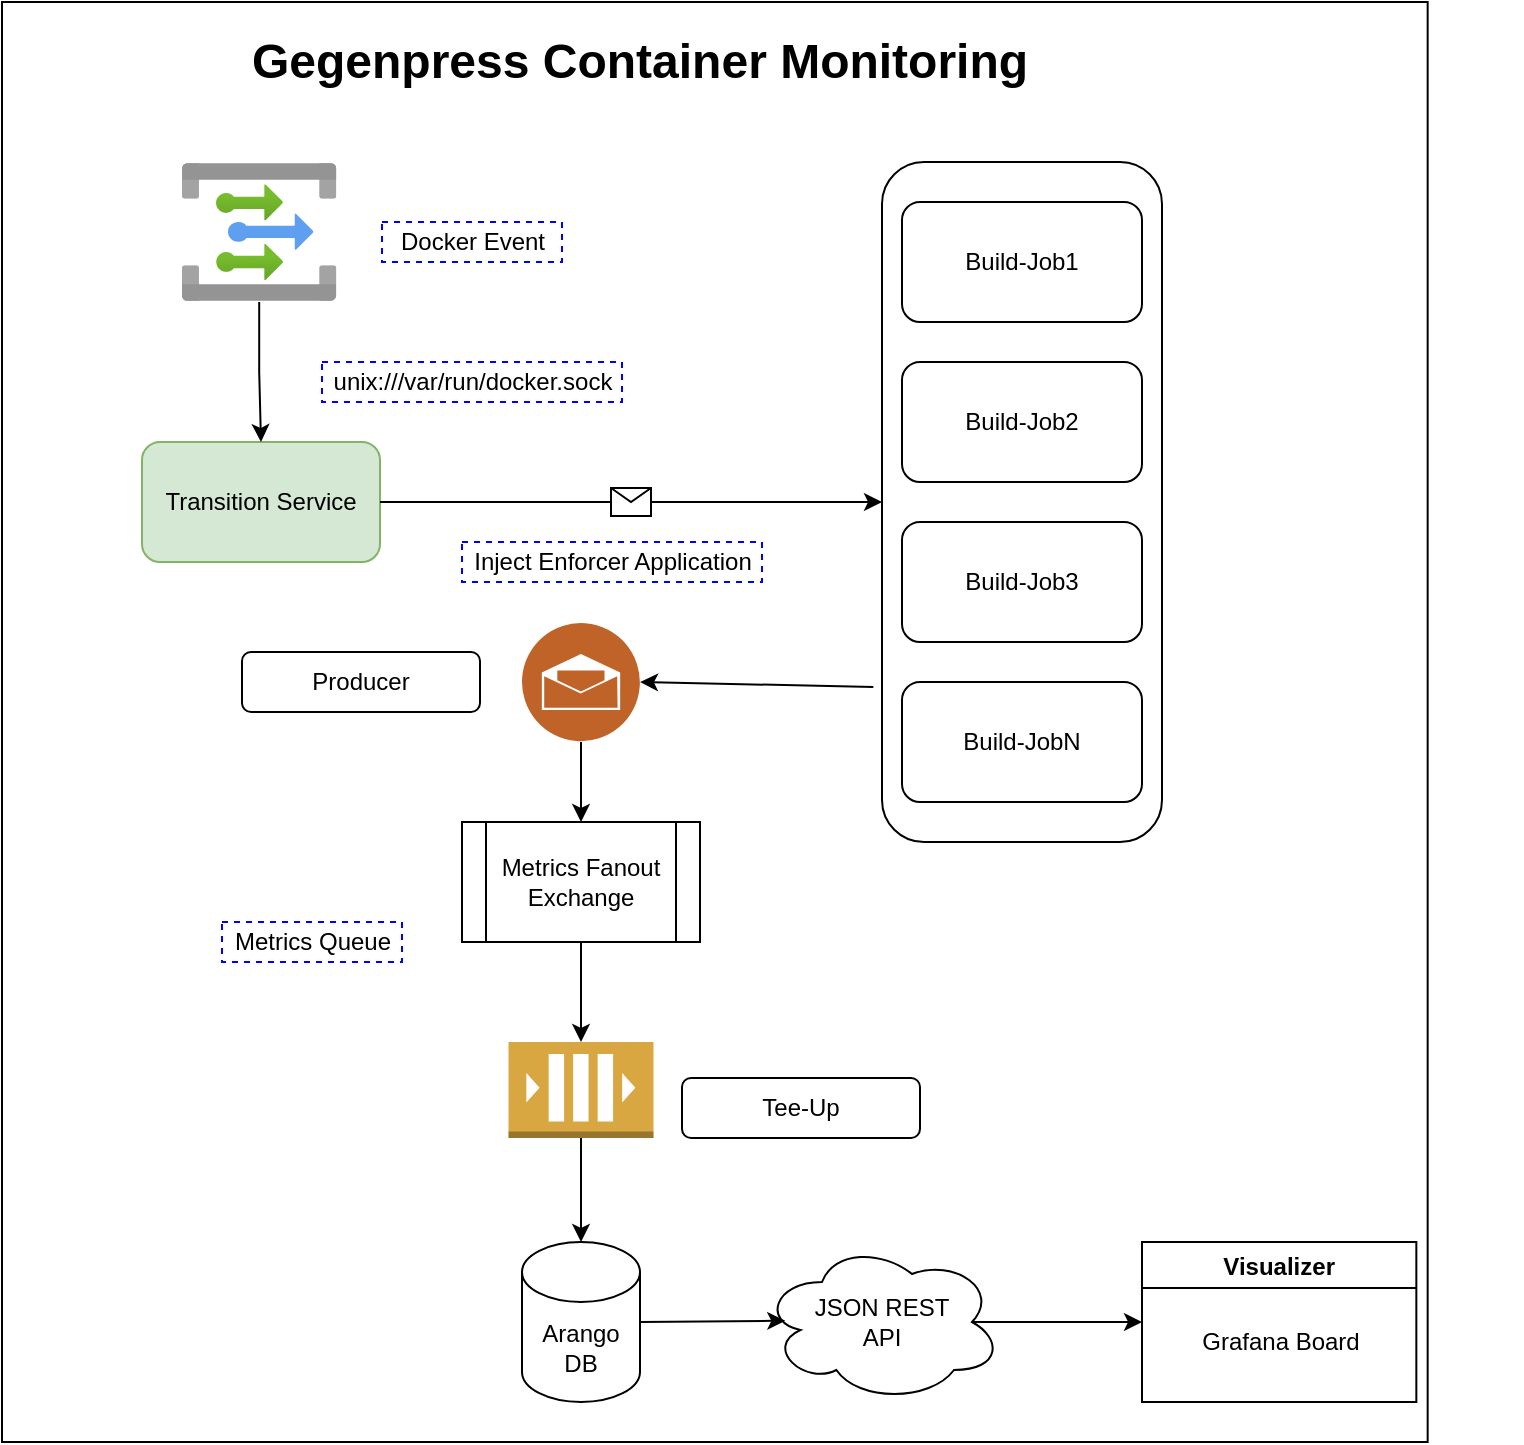 <mxfile version="15.9.6" type="github">
  <diagram id="9DmpfjTB166cyUvd4m0v" name="Page-1">
    <mxGraphModel dx="1038" dy="547" grid="1" gridSize="10" guides="1" tooltips="1" connect="1" arrows="1" fold="1" page="1" pageScale="1" pageWidth="850" pageHeight="1100" math="0" shadow="0">
      <root>
        <mxCell id="0" />
        <mxCell id="1" parent="0" />
        <mxCell id="-0e6Z3VevnkznhJ8oJV0-17" value="" style="group" vertex="1" connectable="0" parent="1">
          <mxGeometry x="127.17" y="30" width="712.83" height="720" as="geometry" />
        </mxCell>
        <mxCell id="-0e6Z3VevnkznhJ8oJV0-16" value="" style="rounded=0;whiteSpace=wrap;html=1;" vertex="1" parent="-0e6Z3VevnkznhJ8oJV0-17">
          <mxGeometry x="-47.17" width="712.83" height="720" as="geometry" />
        </mxCell>
        <mxCell id="-0e6Z3VevnkznhJ8oJV0-5" value="" style="rounded=1;whiteSpace=wrap;html=1;" vertex="1" parent="-0e6Z3VevnkznhJ8oJV0-17">
          <mxGeometry x="392.83" y="80" width="140" height="340" as="geometry" />
        </mxCell>
        <mxCell id="QFQ8GBK3NfVe9Rvw92Bh-1" value="Arango DB" style="shape=cylinder3;whiteSpace=wrap;html=1;boundedLbl=1;backgroundOutline=1;size=15;" parent="-0e6Z3VevnkznhJ8oJV0-17" vertex="1">
          <mxGeometry x="212.83" y="620" width="59" height="80" as="geometry" />
        </mxCell>
        <mxCell id="QFQ8GBK3NfVe9Rvw92Bh-2" value="Build-Job2" style="rounded=1;whiteSpace=wrap;html=1;" parent="-0e6Z3VevnkznhJ8oJV0-17" vertex="1">
          <mxGeometry x="402.83" y="180" width="120" height="60" as="geometry" />
        </mxCell>
        <mxCell id="QFQ8GBK3NfVe9Rvw92Bh-4" value="Build-Job1" style="rounded=1;whiteSpace=wrap;html=1;" parent="-0e6Z3VevnkznhJ8oJV0-17" vertex="1">
          <mxGeometry x="402.83" y="100" width="120" height="60" as="geometry" />
        </mxCell>
        <mxCell id="QFQ8GBK3NfVe9Rvw92Bh-6" value="Build-JobN" style="rounded=1;whiteSpace=wrap;html=1;" parent="-0e6Z3VevnkznhJ8oJV0-17" vertex="1">
          <mxGeometry x="402.83" y="340" width="120" height="60" as="geometry" />
        </mxCell>
        <mxCell id="QFQ8GBK3NfVe9Rvw92Bh-12" value="Visualizer" style="swimlane;startSize=23;" parent="-0e6Z3VevnkznhJ8oJV0-17" vertex="1">
          <mxGeometry x="522.83" y="620" width="137.17" height="80" as="geometry" />
        </mxCell>
        <mxCell id="mKVJlOvaHkuobYISGwKr-1" value="Transition Service" style="rounded=1;whiteSpace=wrap;html=1;fillColor=#d5e8d4;strokeColor=#82b366;" parent="-0e6Z3VevnkznhJ8oJV0-17" vertex="1">
          <mxGeometry x="22.83" y="220" width="119" height="60" as="geometry" />
        </mxCell>
        <mxCell id="mKVJlOvaHkuobYISGwKr-7" value="Inject Enforcer Application" style="text;html=1;align=center;verticalAlign=middle;resizable=0;points=[];autosize=1;strokeColor=#0000FF;fillColor=none;dashed=1;" parent="-0e6Z3VevnkznhJ8oJV0-17" vertex="1">
          <mxGeometry x="182.83" y="270" width="150" height="20" as="geometry" />
        </mxCell>
        <mxCell id="mKVJlOvaHkuobYISGwKr-9" style="edgeStyle=orthogonalEdgeStyle;rounded=0;orthogonalLoop=1;jettySize=auto;html=1;entryX=0.5;entryY=0;entryDx=0;entryDy=0;" parent="-0e6Z3VevnkznhJ8oJV0-17" source="mKVJlOvaHkuobYISGwKr-8" target="mKVJlOvaHkuobYISGwKr-1" edge="1">
          <mxGeometry relative="1" as="geometry" />
        </mxCell>
        <mxCell id="mKVJlOvaHkuobYISGwKr-8" value="" style="aspect=fixed;html=1;points=[];align=center;image;fontSize=12;image=img/lib/azure2/integration/Event_Grid_Topics.svg;dashed=1;strokeColor=#0000FF;" parent="-0e6Z3VevnkznhJ8oJV0-17" vertex="1">
          <mxGeometry x="42.83" y="80" width="77.17" height="70" as="geometry" />
        </mxCell>
        <mxCell id="mKVJlOvaHkuobYISGwKr-10" value="Docker Event" style="text;html=1;align=center;verticalAlign=middle;resizable=0;points=[];autosize=1;strokeColor=#0000FF;fillColor=none;dashed=1;" parent="-0e6Z3VevnkznhJ8oJV0-17" vertex="1">
          <mxGeometry x="142.83" y="110" width="90" height="20" as="geometry" />
        </mxCell>
        <mxCell id="mKVJlOvaHkuobYISGwKr-11" value="unix:///var/run/docker.sock" style="text;html=1;align=center;verticalAlign=middle;resizable=0;points=[];autosize=1;strokeColor=#0000FF;fillColor=none;dashed=1;" parent="-0e6Z3VevnkznhJ8oJV0-17" vertex="1">
          <mxGeometry x="112.83" y="180" width="150" height="20" as="geometry" />
        </mxCell>
        <mxCell id="mKVJlOvaHkuobYISGwKr-12" value="" style="aspect=fixed;perimeter=ellipsePerimeter;html=1;align=center;shadow=0;dashed=0;fontColor=#4277BB;labelBackgroundColor=#ffffff;fontSize=12;spacingTop=3;image;image=img/lib/ibm/social/messaging.svg;strokeColor=#0000FF;" parent="-0e6Z3VevnkznhJ8oJV0-17" vertex="1">
          <mxGeometry x="212.83" y="310" width="59" height="60" as="geometry" />
        </mxCell>
        <mxCell id="mKVJlOvaHkuobYISGwKr-17" value="Producer" style="rounded=1;whiteSpace=wrap;html=1;strokeColor=#000000;" parent="-0e6Z3VevnkznhJ8oJV0-17" vertex="1">
          <mxGeometry x="72.83" y="325" width="119" height="30" as="geometry" />
        </mxCell>
        <mxCell id="mKVJlOvaHkuobYISGwKr-19" value="Metrics Fanout Exchange" style="shape=process;whiteSpace=wrap;html=1;backgroundOutline=1;strokeColor=#000000;" parent="-0e6Z3VevnkznhJ8oJV0-17" vertex="1">
          <mxGeometry x="182.83" y="410" width="119" height="60" as="geometry" />
        </mxCell>
        <mxCell id="mKVJlOvaHkuobYISGwKr-21" style="edgeStyle=orthogonalEdgeStyle;rounded=0;orthogonalLoop=1;jettySize=auto;html=1;exitX=0.5;exitY=1;exitDx=0;exitDy=0;" parent="-0e6Z3VevnkznhJ8oJV0-17" source="mKVJlOvaHkuobYISGwKr-19" target="mKVJlOvaHkuobYISGwKr-19" edge="1">
          <mxGeometry relative="1" as="geometry" />
        </mxCell>
        <mxCell id="mKVJlOvaHkuobYISGwKr-22" value="" style="endArrow=classic;html=1;rounded=0;exitX=0.5;exitY=1;exitDx=0;exitDy=0;entryX=0.5;entryY=0;entryDx=0;entryDy=0;entryPerimeter=0;" parent="-0e6Z3VevnkznhJ8oJV0-17" source="mKVJlOvaHkuobYISGwKr-19" target="mKVJlOvaHkuobYISGwKr-23" edge="1">
          <mxGeometry width="50" height="50" relative="1" as="geometry">
            <mxPoint x="282.83" y="630" as="sourcePoint" />
            <mxPoint x="262.83" y="650" as="targetPoint" />
          </mxGeometry>
        </mxCell>
        <mxCell id="mKVJlOvaHkuobYISGwKr-25" style="edgeStyle=orthogonalEdgeStyle;rounded=0;orthogonalLoop=1;jettySize=auto;html=1;exitX=0.5;exitY=1;exitDx=0;exitDy=0;exitPerimeter=0;" parent="-0e6Z3VevnkznhJ8oJV0-17" source="mKVJlOvaHkuobYISGwKr-23" target="QFQ8GBK3NfVe9Rvw92Bh-1" edge="1">
          <mxGeometry relative="1" as="geometry" />
        </mxCell>
        <mxCell id="mKVJlOvaHkuobYISGwKr-23" value="" style="outlineConnect=0;dashed=0;verticalLabelPosition=bottom;verticalAlign=top;align=center;html=1;shape=mxgraph.aws3.queue;fillColor=#D9A741;gradientColor=none;strokeColor=#000000;" parent="-0e6Z3VevnkznhJ8oJV0-17" vertex="1">
          <mxGeometry x="206.08" y="520" width="72.5" height="48" as="geometry" />
        </mxCell>
        <mxCell id="mKVJlOvaHkuobYISGwKr-24" value="Metrics Queue" style="text;html=1;align=center;verticalAlign=middle;resizable=0;points=[];autosize=1;strokeColor=#0000FF;fillColor=none;dashed=1;" parent="-0e6Z3VevnkznhJ8oJV0-17" vertex="1">
          <mxGeometry x="62.83" y="460" width="90" height="20" as="geometry" />
        </mxCell>
        <mxCell id="mKVJlOvaHkuobYISGwKr-27" value="Tee-Up" style="rounded=1;whiteSpace=wrap;html=1;strokeColor=#000000;" parent="-0e6Z3VevnkznhJ8oJV0-17" vertex="1">
          <mxGeometry x="292.83" y="538" width="119" height="30" as="geometry" />
        </mxCell>
        <mxCell id="QFQ8GBK3NfVe9Rvw92Bh-5" value="Build-Job3" style="rounded=1;whiteSpace=wrap;html=1;" parent="-0e6Z3VevnkznhJ8oJV0-17" vertex="1">
          <mxGeometry x="402.83" y="260" width="120" height="60" as="geometry" />
        </mxCell>
        <mxCell id="-0e6Z3VevnkznhJ8oJV0-2" value="" style="endArrow=classic;html=1;rounded=0;exitX=1;exitY=0.5;exitDx=0;exitDy=0;entryX=0;entryY=0.5;entryDx=0;entryDy=0;" edge="1" parent="-0e6Z3VevnkznhJ8oJV0-17" source="mKVJlOvaHkuobYISGwKr-1" target="-0e6Z3VevnkznhJ8oJV0-5">
          <mxGeometry relative="1" as="geometry">
            <mxPoint x="242.83" y="270" as="sourcePoint" />
            <mxPoint x="342.83" y="270" as="targetPoint" />
          </mxGeometry>
        </mxCell>
        <mxCell id="-0e6Z3VevnkznhJ8oJV0-3" value="" style="shape=message;html=1;outlineConnect=0;" vertex="1" parent="-0e6Z3VevnkznhJ8oJV0-2">
          <mxGeometry width="20" height="14" relative="1" as="geometry">
            <mxPoint x="-10" y="-7" as="offset" />
          </mxGeometry>
        </mxCell>
        <mxCell id="mKVJlOvaHkuobYISGwKr-20" style="edgeStyle=orthogonalEdgeStyle;rounded=0;orthogonalLoop=1;jettySize=auto;html=1;exitX=0.5;exitY=1;exitDx=0;exitDy=0;entryX=0.5;entryY=0;entryDx=0;entryDy=0;" parent="-0e6Z3VevnkznhJ8oJV0-17" source="mKVJlOvaHkuobYISGwKr-12" target="mKVJlOvaHkuobYISGwKr-19" edge="1">
          <mxGeometry relative="1" as="geometry" />
        </mxCell>
        <mxCell id="-0e6Z3VevnkznhJ8oJV0-9" value="" style="endArrow=classic;html=1;rounded=0;exitX=-0.031;exitY=0.772;exitDx=0;exitDy=0;entryX=1;entryY=0.5;entryDx=0;entryDy=0;exitPerimeter=0;" edge="1" parent="-0e6Z3VevnkznhJ8oJV0-17" source="-0e6Z3VevnkznhJ8oJV0-5" target="mKVJlOvaHkuobYISGwKr-12">
          <mxGeometry width="50" height="50" relative="1" as="geometry">
            <mxPoint x="272.83" y="500" as="sourcePoint" />
            <mxPoint x="322.83" y="450" as="targetPoint" />
          </mxGeometry>
        </mxCell>
        <mxCell id="-0e6Z3VevnkznhJ8oJV0-10" value="JSON REST&lt;br&gt;API" style="ellipse;shape=cloud;whiteSpace=wrap;html=1;" vertex="1" parent="-0e6Z3VevnkznhJ8oJV0-17">
          <mxGeometry x="332.83" y="620" width="120" height="80" as="geometry" />
        </mxCell>
        <mxCell id="-0e6Z3VevnkznhJ8oJV0-12" value="" style="endArrow=classic;html=1;rounded=0;exitX=0.875;exitY=0.5;exitDx=0;exitDy=0;exitPerimeter=0;entryX=0;entryY=0.5;entryDx=0;entryDy=0;" edge="1" parent="-0e6Z3VevnkznhJ8oJV0-17" source="-0e6Z3VevnkznhJ8oJV0-10" target="QFQ8GBK3NfVe9Rvw92Bh-12">
          <mxGeometry width="50" height="50" relative="1" as="geometry">
            <mxPoint x="272.83" y="530" as="sourcePoint" />
            <mxPoint x="322.83" y="480" as="targetPoint" />
          </mxGeometry>
        </mxCell>
        <mxCell id="-0e6Z3VevnkznhJ8oJV0-13" value="" style="endArrow=classic;html=1;rounded=0;exitX=1;exitY=0.5;exitDx=0;exitDy=0;exitPerimeter=0;entryX=0.097;entryY=0.492;entryDx=0;entryDy=0;entryPerimeter=0;" edge="1" parent="-0e6Z3VevnkznhJ8oJV0-17" source="QFQ8GBK3NfVe9Rvw92Bh-1" target="-0e6Z3VevnkznhJ8oJV0-10">
          <mxGeometry width="50" height="50" relative="1" as="geometry">
            <mxPoint x="272.83" y="530" as="sourcePoint" />
            <mxPoint x="312.83" y="660" as="targetPoint" />
          </mxGeometry>
        </mxCell>
        <mxCell id="-0e6Z3VevnkznhJ8oJV0-14" value="&lt;h1&gt;Gegenpress Container Monitoring&lt;/h1&gt;&lt;p&gt;&lt;br&gt;&lt;/p&gt;" style="text;html=1;strokeColor=none;fillColor=none;spacing=5;spacingTop=-20;whiteSpace=wrap;overflow=hidden;rounded=0;" vertex="1" parent="-0e6Z3VevnkznhJ8oJV0-17">
          <mxGeometry x="72.83" y="10" width="440" height="50" as="geometry" />
        </mxCell>
        <mxCell id="mKVJlOvaHkuobYISGwKr-26" value="Grafana Board" style="text;html=1;align=center;verticalAlign=middle;resizable=0;points=[];autosize=1;strokeColor=none;fillColor=none;" parent="-0e6Z3VevnkznhJ8oJV0-17" vertex="1">
          <mxGeometry x="546.42" y="660" width="90" height="20" as="geometry" />
        </mxCell>
      </root>
    </mxGraphModel>
  </diagram>
</mxfile>
